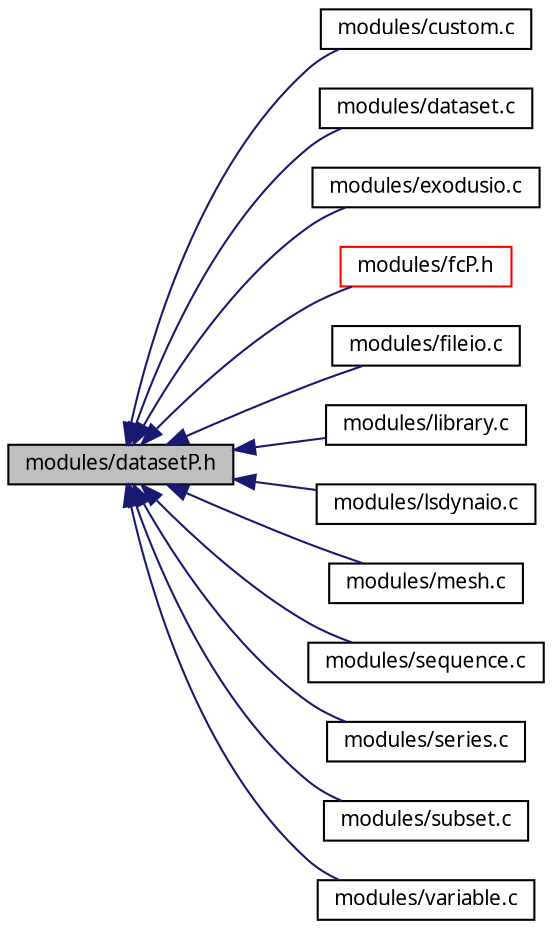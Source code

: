 digraph G
{
  edge [fontname="FreeSans.ttf",fontsize=10,labelfontname="FreeSans.ttf",labelfontsize=10];
  node [fontname="FreeSans.ttf",fontsize=10,shape=record];
  rankdir=LR;
  Node1 [label="modules/datasetP.h",height=0.2,width=0.4,color="black", fillcolor="grey75", style="filled" fontcolor="black"];
  Node1 -> Node2 [dir=back,color="midnightblue",fontsize=10,style="solid",fontname="FreeSans.ttf"];
  Node2 [label="modules/custom.c",height=0.2,width=0.4,color="black", fillcolor="white", style="filled",URL="$custom_8c.html"];
  Node1 -> Node3 [dir=back,color="midnightblue",fontsize=10,style="solid",fontname="FreeSans.ttf"];
  Node3 [label="modules/dataset.c",height=0.2,width=0.4,color="black", fillcolor="white", style="filled",URL="$dataset_8c.html"];
  Node1 -> Node4 [dir=back,color="midnightblue",fontsize=10,style="solid",fontname="FreeSans.ttf"];
  Node4 [label="modules/exodusio.c",height=0.2,width=0.4,color="black", fillcolor="white", style="filled",URL="$exodusio_8c.html"];
  Node1 -> Node5 [dir=back,color="midnightblue",fontsize=10,style="solid",fontname="FreeSans.ttf"];
  Node5 [label="modules/fcP.h",height=0.2,width=0.4,color="red", fillcolor="white", style="filled",URL="$fcP_8h.html"];
  Node1 -> Node6 [dir=back,color="midnightblue",fontsize=10,style="solid",fontname="FreeSans.ttf"];
  Node6 [label="modules/fileio.c",height=0.2,width=0.4,color="black", fillcolor="white", style="filled",URL="$fileio_8c.html"];
  Node1 -> Node7 [dir=back,color="midnightblue",fontsize=10,style="solid",fontname="FreeSans.ttf"];
  Node7 [label="modules/library.c",height=0.2,width=0.4,color="black", fillcolor="white", style="filled",URL="$library_8c.html"];
  Node1 -> Node8 [dir=back,color="midnightblue",fontsize=10,style="solid",fontname="FreeSans.ttf"];
  Node8 [label="modules/lsdynaio.c",height=0.2,width=0.4,color="black", fillcolor="white", style="filled",URL="$lsdynaio_8c.html"];
  Node1 -> Node9 [dir=back,color="midnightblue",fontsize=10,style="solid",fontname="FreeSans.ttf"];
  Node9 [label="modules/mesh.c",height=0.2,width=0.4,color="black", fillcolor="white", style="filled",URL="$mesh_8c.html"];
  Node1 -> Node10 [dir=back,color="midnightblue",fontsize=10,style="solid",fontname="FreeSans.ttf"];
  Node10 [label="modules/sequence.c",height=0.2,width=0.4,color="black", fillcolor="white", style="filled",URL="$sequence_8c.html"];
  Node1 -> Node11 [dir=back,color="midnightblue",fontsize=10,style="solid",fontname="FreeSans.ttf"];
  Node11 [label="modules/series.c",height=0.2,width=0.4,color="black", fillcolor="white", style="filled",URL="$series_8c.html"];
  Node1 -> Node12 [dir=back,color="midnightblue",fontsize=10,style="solid",fontname="FreeSans.ttf"];
  Node12 [label="modules/subset.c",height=0.2,width=0.4,color="black", fillcolor="white", style="filled",URL="$subset_8c.html"];
  Node1 -> Node13 [dir=back,color="midnightblue",fontsize=10,style="solid",fontname="FreeSans.ttf"];
  Node13 [label="modules/variable.c",height=0.2,width=0.4,color="black", fillcolor="white", style="filled",URL="$variable_8c.html"];
}
